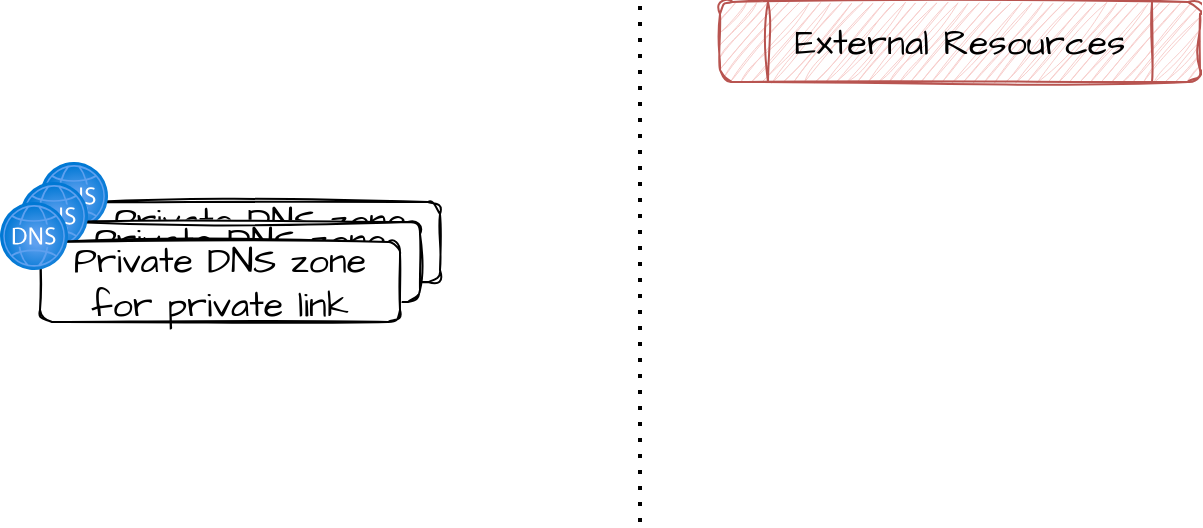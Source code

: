 <mxfile version="24.9.2">
  <diagram id="4WZmSYpkoyiS_aXek_K5" name="Page-1">
    <mxGraphModel dx="1242" dy="785" grid="1" gridSize="10" guides="1" tooltips="1" connect="1" arrows="1" fold="1" page="1" pageScale="1" pageWidth="827" pageHeight="1169" math="0" shadow="0">
      <root>
        <mxCell id="0" />
        <mxCell id="1" parent="0" />
        <mxCell id="SQV9DvT5rrpoaavwSdlr-3" value="" style="endArrow=none;dashed=1;html=1;dashPattern=1 3;strokeWidth=2;rounded=0;" parent="1" edge="1">
          <mxGeometry width="50" height="50" relative="1" as="geometry">
            <mxPoint x="480" y="300" as="sourcePoint" />
            <mxPoint x="480" y="40" as="targetPoint" />
          </mxGeometry>
        </mxCell>
        <mxCell id="SQV9DvT5rrpoaavwSdlr-4" value="External Resources" style="shape=process;whiteSpace=wrap;html=1;backgroundOutline=1;rounded=1;fontFamily=Architects Daughter;fontSource=https%3A%2F%2Ffonts.googleapis.com%2Fcss%3Ffamily%3DArchitects%2BDaughter;fontSize=18;fillColor=#f8cecc;strokeColor=#b85450;sketch=1;curveFitting=1;jiggle=2;" parent="1" vertex="1">
          <mxGeometry x="520" y="40" width="240" height="40" as="geometry" />
        </mxCell>
        <mxCell id="SQV9DvT5rrpoaavwSdlr-5" style="edgeStyle=orthogonalEdgeStyle;rounded=0;orthogonalLoop=1;jettySize=auto;html=1;exitX=0.5;exitY=1;exitDx=0;exitDy=0;" parent="1" source="SQV9DvT5rrpoaavwSdlr-4" target="SQV9DvT5rrpoaavwSdlr-4" edge="1">
          <mxGeometry relative="1" as="geometry" />
        </mxCell>
        <mxCell id="v3KWYC0Bc1wHF3Wi0S48-2" value="" style="group" vertex="1" connectable="0" parent="1">
          <mxGeometry x="180" y="120" width="200" height="80" as="geometry" />
        </mxCell>
        <mxCell id="LRTzXPa5cr26AKS6x3Df-3" value="Private DNS zone for private link" style="rounded=1;whiteSpace=wrap;html=1;sketch=1;fontFamily=Architects Daughter;fontSource=https%3A%2F%2Ffonts.googleapis.com%2Fcss%3Ffamily%3DArchitects%2BDaughter;fontSize=18;" parent="v3KWYC0Bc1wHF3Wi0S48-2" vertex="1">
          <mxGeometry x="20" y="20" width="180" height="40" as="geometry" />
        </mxCell>
        <mxCell id="v3KWYC0Bc1wHF3Wi0S48-1" value="" style="image;aspect=fixed;html=1;points=[];align=center;fontSize=12;image=img/lib/azure2/networking/DNS_Zones.svg;" vertex="1" parent="v3KWYC0Bc1wHF3Wi0S48-2">
          <mxGeometry width="34" height="34" as="geometry" />
        </mxCell>
        <mxCell id="v3KWYC0Bc1wHF3Wi0S48-3" value="" style="group" vertex="1" connectable="0" parent="v3KWYC0Bc1wHF3Wi0S48-2">
          <mxGeometry x="-10" y="10" width="200" height="70" as="geometry" />
        </mxCell>
        <mxCell id="v3KWYC0Bc1wHF3Wi0S48-4" value="Private DNS zone for private link" style="rounded=1;whiteSpace=wrap;html=1;sketch=1;fontFamily=Architects Daughter;fontSource=https%3A%2F%2Ffonts.googleapis.com%2Fcss%3Ffamily%3DArchitects%2BDaughter;fontSize=18;" vertex="1" parent="v3KWYC0Bc1wHF3Wi0S48-3">
          <mxGeometry x="20" y="20" width="180" height="40" as="geometry" />
        </mxCell>
        <mxCell id="v3KWYC0Bc1wHF3Wi0S48-5" value="" style="image;aspect=fixed;html=1;points=[];align=center;fontSize=12;image=img/lib/azure2/networking/DNS_Zones.svg;" vertex="1" parent="v3KWYC0Bc1wHF3Wi0S48-3">
          <mxGeometry width="34" height="34" as="geometry" />
        </mxCell>
        <mxCell id="v3KWYC0Bc1wHF3Wi0S48-6" value="" style="group" vertex="1" connectable="0" parent="v3KWYC0Bc1wHF3Wi0S48-3">
          <mxGeometry x="-10" y="10" width="200" height="60" as="geometry" />
        </mxCell>
        <mxCell id="v3KWYC0Bc1wHF3Wi0S48-7" value="Private DNS zone for private link" style="rounded=1;whiteSpace=wrap;html=1;sketch=1;fontFamily=Architects Daughter;fontSource=https%3A%2F%2Ffonts.googleapis.com%2Fcss%3Ffamily%3DArchitects%2BDaughter;fontSize=18;" vertex="1" parent="v3KWYC0Bc1wHF3Wi0S48-6">
          <mxGeometry x="20" y="20" width="180" height="40" as="geometry" />
        </mxCell>
        <mxCell id="v3KWYC0Bc1wHF3Wi0S48-8" value="" style="image;aspect=fixed;html=1;points=[];align=center;fontSize=12;image=img/lib/azure2/networking/DNS_Zones.svg;" vertex="1" parent="v3KWYC0Bc1wHF3Wi0S48-6">
          <mxGeometry width="34" height="34" as="geometry" />
        </mxCell>
      </root>
    </mxGraphModel>
  </diagram>
</mxfile>
